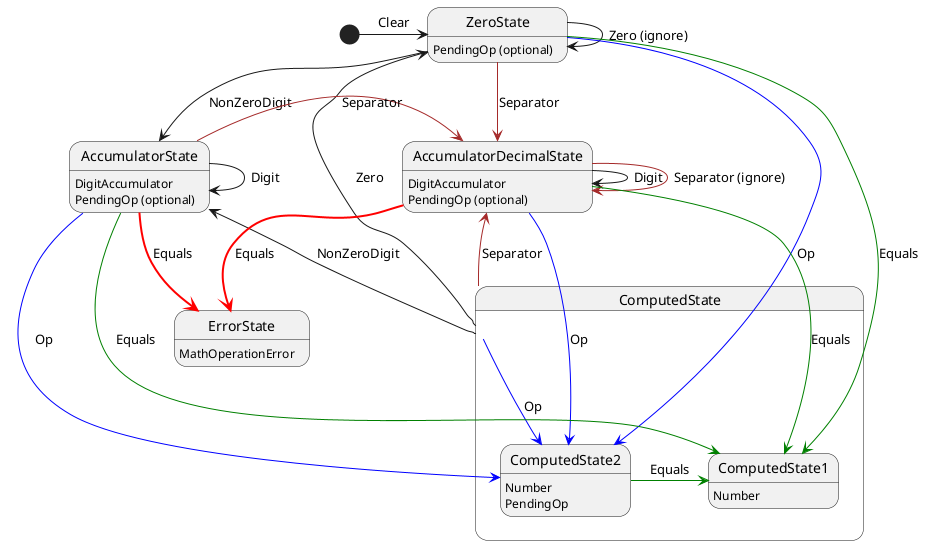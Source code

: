 @startuml test

' States
ZeroState: PendingOp (optional)
AccumulatorState: DigitAccumulator\nPendingOp (optional)
AccumulatorDecimalState: DigitAccumulator\nPendingOp (optional)
state ComputedState {
    state ComputedState1
    ComputedState1: Number
    state ComputedState2
    ComputedState2 : Number\nPendingOp
}
ErrorState: MathOperationError

' Inputs
' Zero
ZeroState -> ZeroState : Zero (ignore)
' AccumulatorState -> AccumulatorState : Digit
' AccumulatorDecimalState -> AccumulatorDecimalState : Digit
ComputedState -up-> ZeroState : Zero
' ErrorState

' NonZeroDigit
ZeroState --> AccumulatorState : NonZeroDigit
AccumulatorState -> AccumulatorState : Digit
AccumulatorDecimalState -> AccumulatorDecimalState : Digit
ComputedState -up-> AccumulatorState : NonZeroDigit
' ErrorState

' DecimalSeparator
ZeroState -[#Brown]> AccumulatorDecimalState : Separator
AccumulatorState -[#Brown]> AccumulatorDecimalState : Separator
AccumulatorDecimalState -[#Brown]> AccumulatorDecimalState : Separator (ignore)
ComputedState -up[#Brown]-> AccumulatorDecimalState : Separator
' ErrorState

' MathOp
ZeroState -[#Blue]-> ComputedState2 : Op
AccumulatorState -[#Blue]-> ComputedState2 : Op
AccumulatorDecimalState -[#Blue]-> ComputedState2 : Op
ComputedState -[#Blue]-> ComputedState2 : Op
' ErrorStateData

' Equals
ZeroState -[#Green]-> ComputedState1 : Equals
AccumulatorState -[#Green]-> ComputedState1 : Equals
AccumulatorState -[#Red,bold]-> ErrorState : Equals
AccumulatorDecimalState -[#Green]-> ComputedState1 : Equals
AccumulatorDecimalState -[#Red,bold]-> ErrorState : Equals
ComputedState2 -right[#Green]-> ComputedState1 : Equals
' ErrorState

' Clear
[*] -> ZeroState : Clear

@enduml
